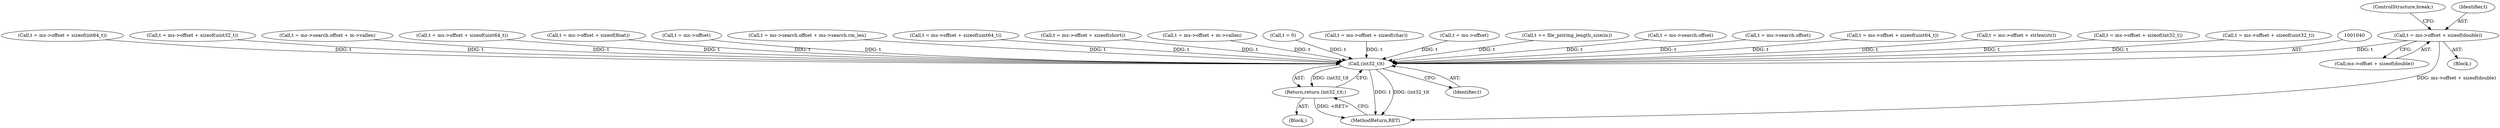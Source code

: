 digraph "0_file_4a284c89d6ef11aca34da65da7d673050a5ea320_5@integer" {
"1000863" [label="(Call,t = ms->offset + sizeof(double))"];
"1001039" [label="(Call,(int32_t)t)"];
"1001038" [label="(Return,return (int32_t)t;)"];
"1000414" [label="(Call,t = ms->offset + sizeof(int64_t))"];
"1000871" [label="(ControlStructure,break;)"];
"1000626" [label="(Call,t = ms->offset + sizeof(uint32_t))"];
"1000865" [label="(Call,ms->offset + sizeof(double))"];
"1000986" [label="(Call,t = ms->search.offset + m->vallen)"];
"1000696" [label="(Call,t = ms->offset + sizeof(uint64_t))"];
"1001039" [label="(Call,(int32_t)t)"];
"1000797" [label="(Call,t = ms->offset + sizeof(float))"];
"1001013" [label="(Call,t = ms->offset)"];
"1000939" [label="(Call,t = ms->search.offset + ms->search.rm_len)"];
"1000661" [label="(Call,t = ms->offset + sizeof(uint64_t))"];
"1000265" [label="(Call,t = ms->offset + sizeof(short))"];
"1000458" [label="(Call,t = ms->offset + m->vallen)"];
"1000109" [label="(Call,t = 0)"];
"1001042" [label="(MethodReturn,RET)"];
"1001041" [label="(Identifier,t)"];
"1000190" [label="(Call,t = ms->offset + sizeof(char))"];
"1000864" [label="(Identifier,t)"];
"1001022" [label="(Call,t = ms->offset)"];
"1000558" [label="(Call,t += file_pstring_length_size(m))"];
"1000931" [label="(Call,t = ms->search.offset)"];
"1000978" [label="(Call,t = ms->search.offset)"];
"1000104" [label="(Block,)"];
"1000731" [label="(Call,t = ms->offset + sizeof(uint64_t))"];
"1000475" [label="(Call,t = ms->offset + strlen(str))"];
"1000341" [label="(Call,t = ms->offset + sizeof(int32_t))"];
"1000125" [label="(Block,)"];
"1001038" [label="(Return,return (int32_t)t;)"];
"1000863" [label="(Call,t = ms->offset + sizeof(double))"];
"1000590" [label="(Call,t = ms->offset + sizeof(uint32_t))"];
"1000863" -> "1000125"  [label="AST: "];
"1000863" -> "1000865"  [label="CFG: "];
"1000864" -> "1000863"  [label="AST: "];
"1000865" -> "1000863"  [label="AST: "];
"1000871" -> "1000863"  [label="CFG: "];
"1000863" -> "1001042"  [label="DDG: ms->offset + sizeof(double)"];
"1000863" -> "1001039"  [label="DDG: t"];
"1001039" -> "1001038"  [label="AST: "];
"1001039" -> "1001041"  [label="CFG: "];
"1001040" -> "1001039"  [label="AST: "];
"1001041" -> "1001039"  [label="AST: "];
"1001038" -> "1001039"  [label="CFG: "];
"1001039" -> "1001042"  [label="DDG: t"];
"1001039" -> "1001042"  [label="DDG: (int32_t)t"];
"1001039" -> "1001038"  [label="DDG: (int32_t)t"];
"1000978" -> "1001039"  [label="DDG: t"];
"1000661" -> "1001039"  [label="DDG: t"];
"1000626" -> "1001039"  [label="DDG: t"];
"1000590" -> "1001039"  [label="DDG: t"];
"1000341" -> "1001039"  [label="DDG: t"];
"1000414" -> "1001039"  [label="DDG: t"];
"1001013" -> "1001039"  [label="DDG: t"];
"1000931" -> "1001039"  [label="DDG: t"];
"1001022" -> "1001039"  [label="DDG: t"];
"1000731" -> "1001039"  [label="DDG: t"];
"1000696" -> "1001039"  [label="DDG: t"];
"1000458" -> "1001039"  [label="DDG: t"];
"1000475" -> "1001039"  [label="DDG: t"];
"1000190" -> "1001039"  [label="DDG: t"];
"1000939" -> "1001039"  [label="DDG: t"];
"1000986" -> "1001039"  [label="DDG: t"];
"1000558" -> "1001039"  [label="DDG: t"];
"1000265" -> "1001039"  [label="DDG: t"];
"1000797" -> "1001039"  [label="DDG: t"];
"1000109" -> "1001039"  [label="DDG: t"];
"1001038" -> "1000104"  [label="AST: "];
"1001042" -> "1001038"  [label="CFG: "];
"1001038" -> "1001042"  [label="DDG: <RET>"];
}
